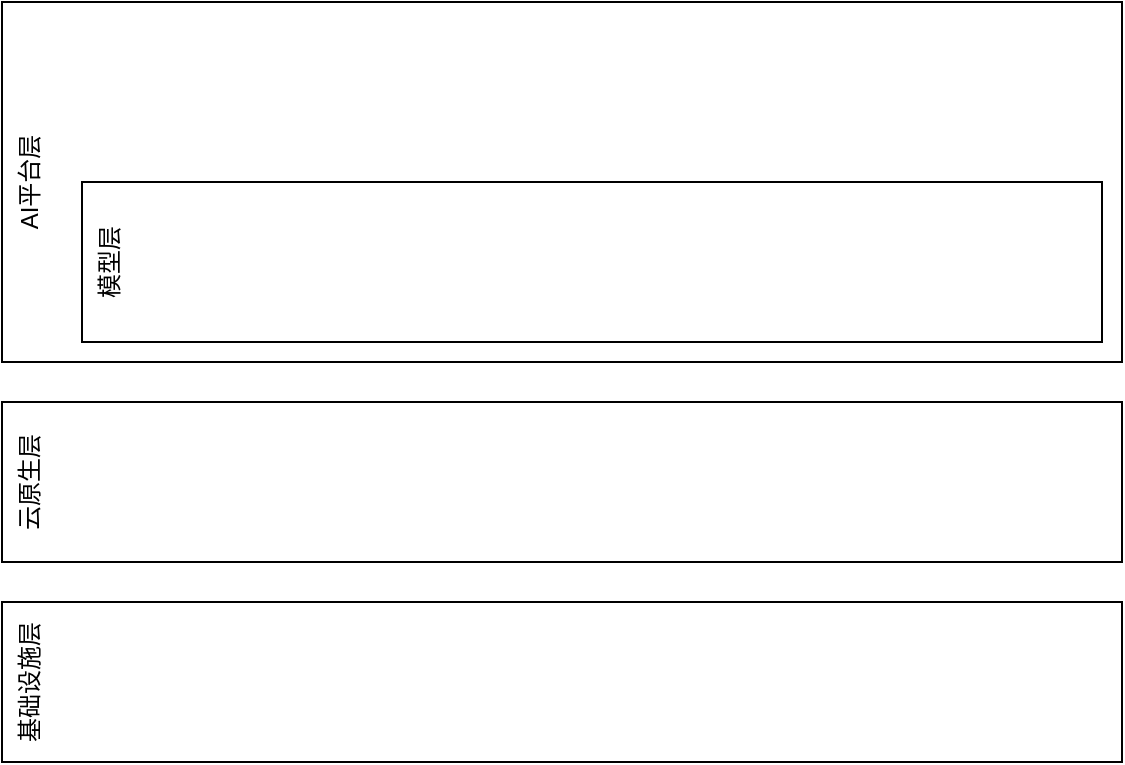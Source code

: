 <mxfile version="26.0.7">
  <diagram name="第 1 页" id="veRPcf9bUdk8YbttKOA-">
    <mxGraphModel dx="794" dy="464" grid="1" gridSize="10" guides="1" tooltips="1" connect="1" arrows="1" fold="1" page="1" pageScale="1" pageWidth="827" pageHeight="1169" math="0" shadow="0">
      <root>
        <mxCell id="0" />
        <mxCell id="1" parent="0" />
        <mxCell id="DdCZI7sGwDG0cpfRlnXC-1" value="AI平台层" style="rounded=0;whiteSpace=wrap;html=1;align=center;horizontal=0;verticalAlign=top;" vertex="1" parent="1">
          <mxGeometry x="120" y="80" width="560" height="180" as="geometry" />
        </mxCell>
        <mxCell id="DdCZI7sGwDG0cpfRlnXC-2" value="模型层" style="rounded=0;whiteSpace=wrap;html=1;horizontal=0;verticalAlign=top;" vertex="1" parent="1">
          <mxGeometry x="160" y="170" width="510" height="80" as="geometry" />
        </mxCell>
        <mxCell id="DdCZI7sGwDG0cpfRlnXC-3" value="云原生层" style="rounded=0;whiteSpace=wrap;html=1;align=center;horizontal=0;verticalAlign=top;" vertex="1" parent="1">
          <mxGeometry x="120" y="280" width="560" height="80" as="geometry" />
        </mxCell>
        <mxCell id="DdCZI7sGwDG0cpfRlnXC-4" value="基础设施层" style="rounded=0;whiteSpace=wrap;html=1;align=center;horizontal=0;verticalAlign=top;" vertex="1" parent="1">
          <mxGeometry x="120" y="380" width="560" height="80" as="geometry" />
        </mxCell>
      </root>
    </mxGraphModel>
  </diagram>
</mxfile>
